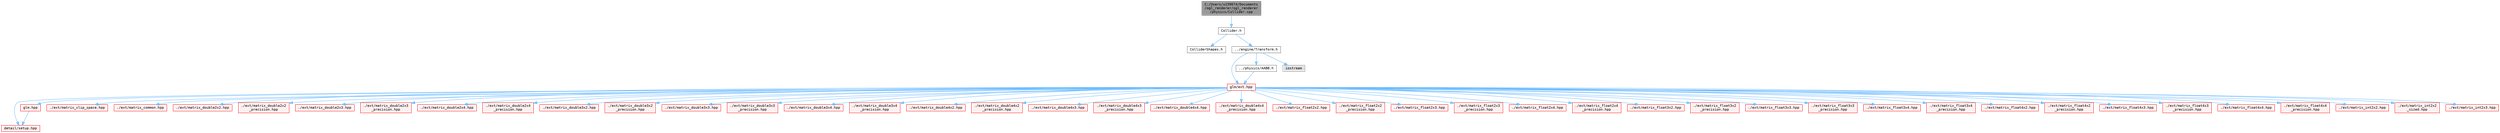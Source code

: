 digraph "C:/Users/s239074/Documents/ogl_renderer/ogl_renderer/physics/Collider.cpp"
{
 // LATEX_PDF_SIZE
  bgcolor="transparent";
  edge [fontname=Terminal,fontsize=10,labelfontname=Helvetica,labelfontsize=10];
  node [fontname=Terminal,fontsize=10,shape=box,height=0.2,width=0.4];
  Node1 [label="C:/Users/s239074/Documents\l/ogl_renderer/ogl_renderer\l/physics/Collider.cpp",height=0.2,width=0.4,color="gray40", fillcolor="grey60", style="filled", fontcolor="black",tooltip=" "];
  Node1 -> Node2 [color="steelblue1",style="solid"];
  Node2 [label="Collider.h",height=0.2,width=0.4,color="grey40", fillcolor="white", style="filled",URL="$_collider_8h.html",tooltip=" "];
  Node2 -> Node3 [color="steelblue1",style="solid"];
  Node3 [label="ColliderShapes.h",height=0.2,width=0.4,color="grey40", fillcolor="white", style="filled",URL="$_collider_shapes_8h.html",tooltip=" "];
  Node2 -> Node4 [color="steelblue1",style="solid"];
  Node4 [label="../engine/Transform.h",height=0.2,width=0.4,color="grey40", fillcolor="white", style="filled",URL="$_transform_8h.html",tooltip=" "];
  Node4 -> Node5 [color="steelblue1",style="solid"];
  Node5 [label="glm/ext.hpp",height=0.2,width=0.4,color="red", fillcolor="#FFF0F0", style="filled",URL="$ext_8hpp.html",tooltip=" "];
  Node5 -> Node6 [color="steelblue1",style="solid"];
  Node6 [label="detail/setup.hpp",height=0.2,width=0.4,color="red", fillcolor="#FFF0F0", style="filled",URL="$setup_8hpp.html",tooltip=" "];
  Node5 -> Node10 [color="steelblue1",style="solid"];
  Node10 [label="glm.hpp",height=0.2,width=0.4,color="red", fillcolor="#FFF0F0", style="filled",URL="$glm_8hpp.html",tooltip=" "];
  Node10 -> Node6 [color="steelblue1",style="solid"];
  Node5 -> Node149 [color="steelblue1",style="solid"];
  Node149 [label="./ext/matrix_clip_space.hpp",height=0.2,width=0.4,color="red", fillcolor="#FFF0F0", style="filled",URL="$matrix__clip__space_8hpp.html",tooltip=" "];
  Node5 -> Node153 [color="steelblue1",style="solid"];
  Node153 [label="./ext/matrix_common.hpp",height=0.2,width=0.4,color="red", fillcolor="#FFF0F0", style="filled",URL="$matrix__common_8hpp.html",tooltip=" "];
  Node5 -> Node61 [color="steelblue1",style="solid"];
  Node61 [label="./ext/matrix_double2x2.hpp",height=0.2,width=0.4,color="red", fillcolor="#FFF0F0", style="filled",URL="$matrix__double2x2_8hpp.html",tooltip=" "];
  Node5 -> Node135 [color="steelblue1",style="solid"];
  Node135 [label="./ext/matrix_double2x2\l_precision.hpp",height=0.2,width=0.4,color="red", fillcolor="#FFF0F0", style="filled",URL="$matrix__double2x2__precision_8hpp.html",tooltip=" "];
  Node5 -> Node66 [color="steelblue1",style="solid"];
  Node66 [label="./ext/matrix_double2x3.hpp",height=0.2,width=0.4,color="red", fillcolor="#FFF0F0", style="filled",URL="$matrix__double2x3_8hpp.html",tooltip=" "];
  Node5 -> Node69 [color="steelblue1",style="solid"];
  Node69 [label="./ext/matrix_double2x3\l_precision.hpp",height=0.2,width=0.4,color="red", fillcolor="#FFF0F0", style="filled",URL="$matrix__double2x3__precision_8hpp.html",tooltip=" "];
  Node5 -> Node73 [color="steelblue1",style="solid"];
  Node73 [label="./ext/matrix_double2x4.hpp",height=0.2,width=0.4,color="red", fillcolor="#FFF0F0", style="filled",URL="$matrix__double2x4_8hpp.html",tooltip=" "];
  Node5 -> Node76 [color="steelblue1",style="solid"];
  Node76 [label="./ext/matrix_double2x4\l_precision.hpp",height=0.2,width=0.4,color="red", fillcolor="#FFF0F0", style="filled",URL="$matrix__double2x4__precision_8hpp.html",tooltip=" "];
  Node5 -> Node80 [color="steelblue1",style="solid"];
  Node80 [label="./ext/matrix_double3x2.hpp",height=0.2,width=0.4,color="red", fillcolor="#FFF0F0", style="filled",URL="$matrix__double3x2_8hpp.html",tooltip=" "];
  Node5 -> Node83 [color="steelblue1",style="solid"];
  Node83 [label="./ext/matrix_double3x2\l_precision.hpp",height=0.2,width=0.4,color="red", fillcolor="#FFF0F0", style="filled",URL="$matrix__double3x2__precision_8hpp.html",tooltip=" "];
  Node5 -> Node87 [color="steelblue1",style="solid"];
  Node87 [label="./ext/matrix_double3x3.hpp",height=0.2,width=0.4,color="red", fillcolor="#FFF0F0", style="filled",URL="$matrix__double3x3_8hpp.html",tooltip=" "];
  Node5 -> Node90 [color="steelblue1",style="solid"];
  Node90 [label="./ext/matrix_double3x3\l_precision.hpp",height=0.2,width=0.4,color="red", fillcolor="#FFF0F0", style="filled",URL="$matrix__double3x3__precision_8hpp.html",tooltip=" "];
  Node5 -> Node94 [color="steelblue1",style="solid"];
  Node94 [label="./ext/matrix_double3x4.hpp",height=0.2,width=0.4,color="red", fillcolor="#FFF0F0", style="filled",URL="$matrix__double3x4_8hpp.html",tooltip=" "];
  Node5 -> Node97 [color="steelblue1",style="solid"];
  Node97 [label="./ext/matrix_double3x4\l_precision.hpp",height=0.2,width=0.4,color="red", fillcolor="#FFF0F0", style="filled",URL="$matrix__double3x4__precision_8hpp.html",tooltip=" "];
  Node5 -> Node101 [color="steelblue1",style="solid"];
  Node101 [label="./ext/matrix_double4x2.hpp",height=0.2,width=0.4,color="red", fillcolor="#FFF0F0", style="filled",URL="$matrix__double4x2_8hpp.html",tooltip=" "];
  Node5 -> Node104 [color="steelblue1",style="solid"];
  Node104 [label="./ext/matrix_double4x2\l_precision.hpp",height=0.2,width=0.4,color="red", fillcolor="#FFF0F0", style="filled",URL="$matrix__double4x2__precision_8hpp.html",tooltip=" "];
  Node5 -> Node108 [color="steelblue1",style="solid"];
  Node108 [label="./ext/matrix_double4x3.hpp",height=0.2,width=0.4,color="red", fillcolor="#FFF0F0", style="filled",URL="$matrix__double4x3_8hpp.html",tooltip=" "];
  Node5 -> Node111 [color="steelblue1",style="solid"];
  Node111 [label="./ext/matrix_double4x3\l_precision.hpp",height=0.2,width=0.4,color="red", fillcolor="#FFF0F0", style="filled",URL="$matrix__double4x3__precision_8hpp.html",tooltip=" "];
  Node5 -> Node115 [color="steelblue1",style="solid"];
  Node115 [label="./ext/matrix_double4x4.hpp",height=0.2,width=0.4,color="red", fillcolor="#FFF0F0", style="filled",URL="$matrix__double4x4_8hpp.html",tooltip=" "];
  Node5 -> Node118 [color="steelblue1",style="solid"];
  Node118 [label="./ext/matrix_double4x4\l_precision.hpp",height=0.2,width=0.4,color="red", fillcolor="#FFF0F0", style="filled",URL="$matrix__double4x4__precision_8hpp.html",tooltip=" "];
  Node5 -> Node136 [color="steelblue1",style="solid"];
  Node136 [label="./ext/matrix_float2x2.hpp",height=0.2,width=0.4,color="red", fillcolor="#FFF0F0", style="filled",URL="$matrix__float2x2_8hpp.html",tooltip=" "];
  Node5 -> Node137 [color="steelblue1",style="solid"];
  Node137 [label="./ext/matrix_float2x2\l_precision.hpp",height=0.2,width=0.4,color="red", fillcolor="#FFF0F0", style="filled",URL="$matrix__float2x2__precision_8hpp.html",tooltip=" "];
  Node5 -> Node70 [color="steelblue1",style="solid"];
  Node70 [label="./ext/matrix_float2x3.hpp",height=0.2,width=0.4,color="red", fillcolor="#FFF0F0", style="filled",URL="$matrix__float2x3_8hpp.html",tooltip=" "];
  Node5 -> Node71 [color="steelblue1",style="solid"];
  Node71 [label="./ext/matrix_float2x3\l_precision.hpp",height=0.2,width=0.4,color="red", fillcolor="#FFF0F0", style="filled",URL="$matrix__float2x3__precision_8hpp.html",tooltip=" "];
  Node5 -> Node77 [color="steelblue1",style="solid"];
  Node77 [label="./ext/matrix_float2x4.hpp",height=0.2,width=0.4,color="red", fillcolor="#FFF0F0", style="filled",URL="$matrix__float2x4_8hpp.html",tooltip=" "];
  Node5 -> Node78 [color="steelblue1",style="solid"];
  Node78 [label="./ext/matrix_float2x4\l_precision.hpp",height=0.2,width=0.4,color="red", fillcolor="#FFF0F0", style="filled",URL="$matrix__float2x4__precision_8hpp.html",tooltip=" "];
  Node5 -> Node84 [color="steelblue1",style="solid"];
  Node84 [label="./ext/matrix_float3x2.hpp",height=0.2,width=0.4,color="red", fillcolor="#FFF0F0", style="filled",URL="$matrix__float3x2_8hpp.html",tooltip=" "];
  Node5 -> Node85 [color="steelblue1",style="solid"];
  Node85 [label="./ext/matrix_float3x2\l_precision.hpp",height=0.2,width=0.4,color="red", fillcolor="#FFF0F0", style="filled",URL="$matrix__float3x2__precision_8hpp.html",tooltip=" "];
  Node5 -> Node91 [color="steelblue1",style="solid"];
  Node91 [label="./ext/matrix_float3x3.hpp",height=0.2,width=0.4,color="red", fillcolor="#FFF0F0", style="filled",URL="$matrix__float3x3_8hpp.html",tooltip=" "];
  Node5 -> Node92 [color="steelblue1",style="solid"];
  Node92 [label="./ext/matrix_float3x3\l_precision.hpp",height=0.2,width=0.4,color="red", fillcolor="#FFF0F0", style="filled",URL="$matrix__float3x3__precision_8hpp.html",tooltip=" "];
  Node5 -> Node98 [color="steelblue1",style="solid"];
  Node98 [label="./ext/matrix_float3x4.hpp",height=0.2,width=0.4,color="red", fillcolor="#FFF0F0", style="filled",URL="$matrix__float3x4_8hpp.html",tooltip=" "];
  Node5 -> Node99 [color="steelblue1",style="solid"];
  Node99 [label="./ext/matrix_float3x4\l_precision.hpp",height=0.2,width=0.4,color="red", fillcolor="#FFF0F0", style="filled",URL="$matrix__float3x4__precision_8hpp.html",tooltip=" "];
  Node5 -> Node105 [color="steelblue1",style="solid"];
  Node105 [label="./ext/matrix_float4x2.hpp",height=0.2,width=0.4,color="red", fillcolor="#FFF0F0", style="filled",URL="$matrix__float4x2_8hpp.html",tooltip=" "];
  Node5 -> Node106 [color="steelblue1",style="solid"];
  Node106 [label="./ext/matrix_float4x2\l_precision.hpp",height=0.2,width=0.4,color="red", fillcolor="#FFF0F0", style="filled",URL="$matrix__float4x2__precision_8hpp.html",tooltip=" "];
  Node5 -> Node112 [color="steelblue1",style="solid"];
  Node112 [label="./ext/matrix_float4x3.hpp",height=0.2,width=0.4,color="red", fillcolor="#FFF0F0", style="filled",URL="$matrix__float4x3_8hpp.html",tooltip=" "];
  Node5 -> Node113 [color="steelblue1",style="solid"];
  Node113 [label="./ext/matrix_float4x3\l_precision.hpp",height=0.2,width=0.4,color="red", fillcolor="#FFF0F0", style="filled",URL="$matrix__float4x3__precision_8hpp.html",tooltip=" "];
  Node5 -> Node119 [color="steelblue1",style="solid"];
  Node119 [label="./ext/matrix_float4x4.hpp",height=0.2,width=0.4,color="red", fillcolor="#FFF0F0", style="filled",URL="$matrix__float4x4_8hpp.html",tooltip=" "];
  Node5 -> Node120 [color="steelblue1",style="solid"];
  Node120 [label="./ext/matrix_float4x4\l_precision.hpp",height=0.2,width=0.4,color="red", fillcolor="#FFF0F0", style="filled",URL="$matrix__float4x4__precision_8hpp.html",tooltip=" "];
  Node5 -> Node156 [color="steelblue1",style="solid"];
  Node156 [label="./ext/matrix_int2x2.hpp",height=0.2,width=0.4,color="red", fillcolor="#FFF0F0", style="filled",URL="$matrix__int2x2_8hpp.html",tooltip=" "];
  Node5 -> Node157 [color="steelblue1",style="solid"];
  Node157 [label="./ext/matrix_int2x2\l_sized.hpp",height=0.2,width=0.4,color="red", fillcolor="#FFF0F0", style="filled",URL="$matrix__int2x2__sized_8hpp.html",tooltip=" "];
  Node5 -> Node158 [color="steelblue1",style="solid"];
  Node158 [label="./ext/matrix_int2x3.hpp",height=0.2,width=0.4,color="red", fillcolor="#FFF0F0", style="filled",URL="$matrix__int2x3_8hpp.html",tooltip=" "];
  Node4 -> Node291 [color="steelblue1",style="solid"];
  Node291 [label="../physics/AABB.h",height=0.2,width=0.4,color="grey40", fillcolor="white", style="filled",URL="$ogl__renderer_2physics_2_a_a_b_b_8h.html",tooltip=" "];
  Node291 -> Node5 [color="steelblue1",style="solid"];
  Node4 -> Node292 [color="steelblue1",style="solid"];
  Node292 [label="iostream",height=0.2,width=0.4,color="grey60", fillcolor="#E0E0E0", style="filled",tooltip=" "];
}
